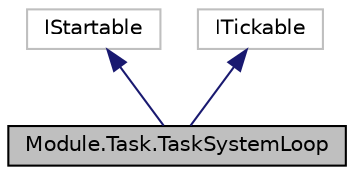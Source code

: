 digraph "Module.Task.TaskSystemLoop"
{
 // LATEX_PDF_SIZE
  edge [fontname="Helvetica",fontsize="10",labelfontname="Helvetica",labelfontsize="10"];
  node [fontname="Helvetica",fontsize="10",shape=record];
  Node1 [label="Module.Task.TaskSystemLoop",height=0.2,width=0.4,color="black", fillcolor="grey75", style="filled", fontcolor="black",tooltip="タスクのゲームループを行うクラス"];
  Node2 -> Node1 [dir="back",color="midnightblue",fontsize="10",style="solid",fontname="Helvetica"];
  Node2 [label="IStartable",height=0.2,width=0.4,color="grey75", fillcolor="white", style="filled",tooltip=" "];
  Node3 -> Node1 [dir="back",color="midnightblue",fontsize="10",style="solid",fontname="Helvetica"];
  Node3 [label="ITickable",height=0.2,width=0.4,color="grey75", fillcolor="white", style="filled",tooltip=" "];
}
